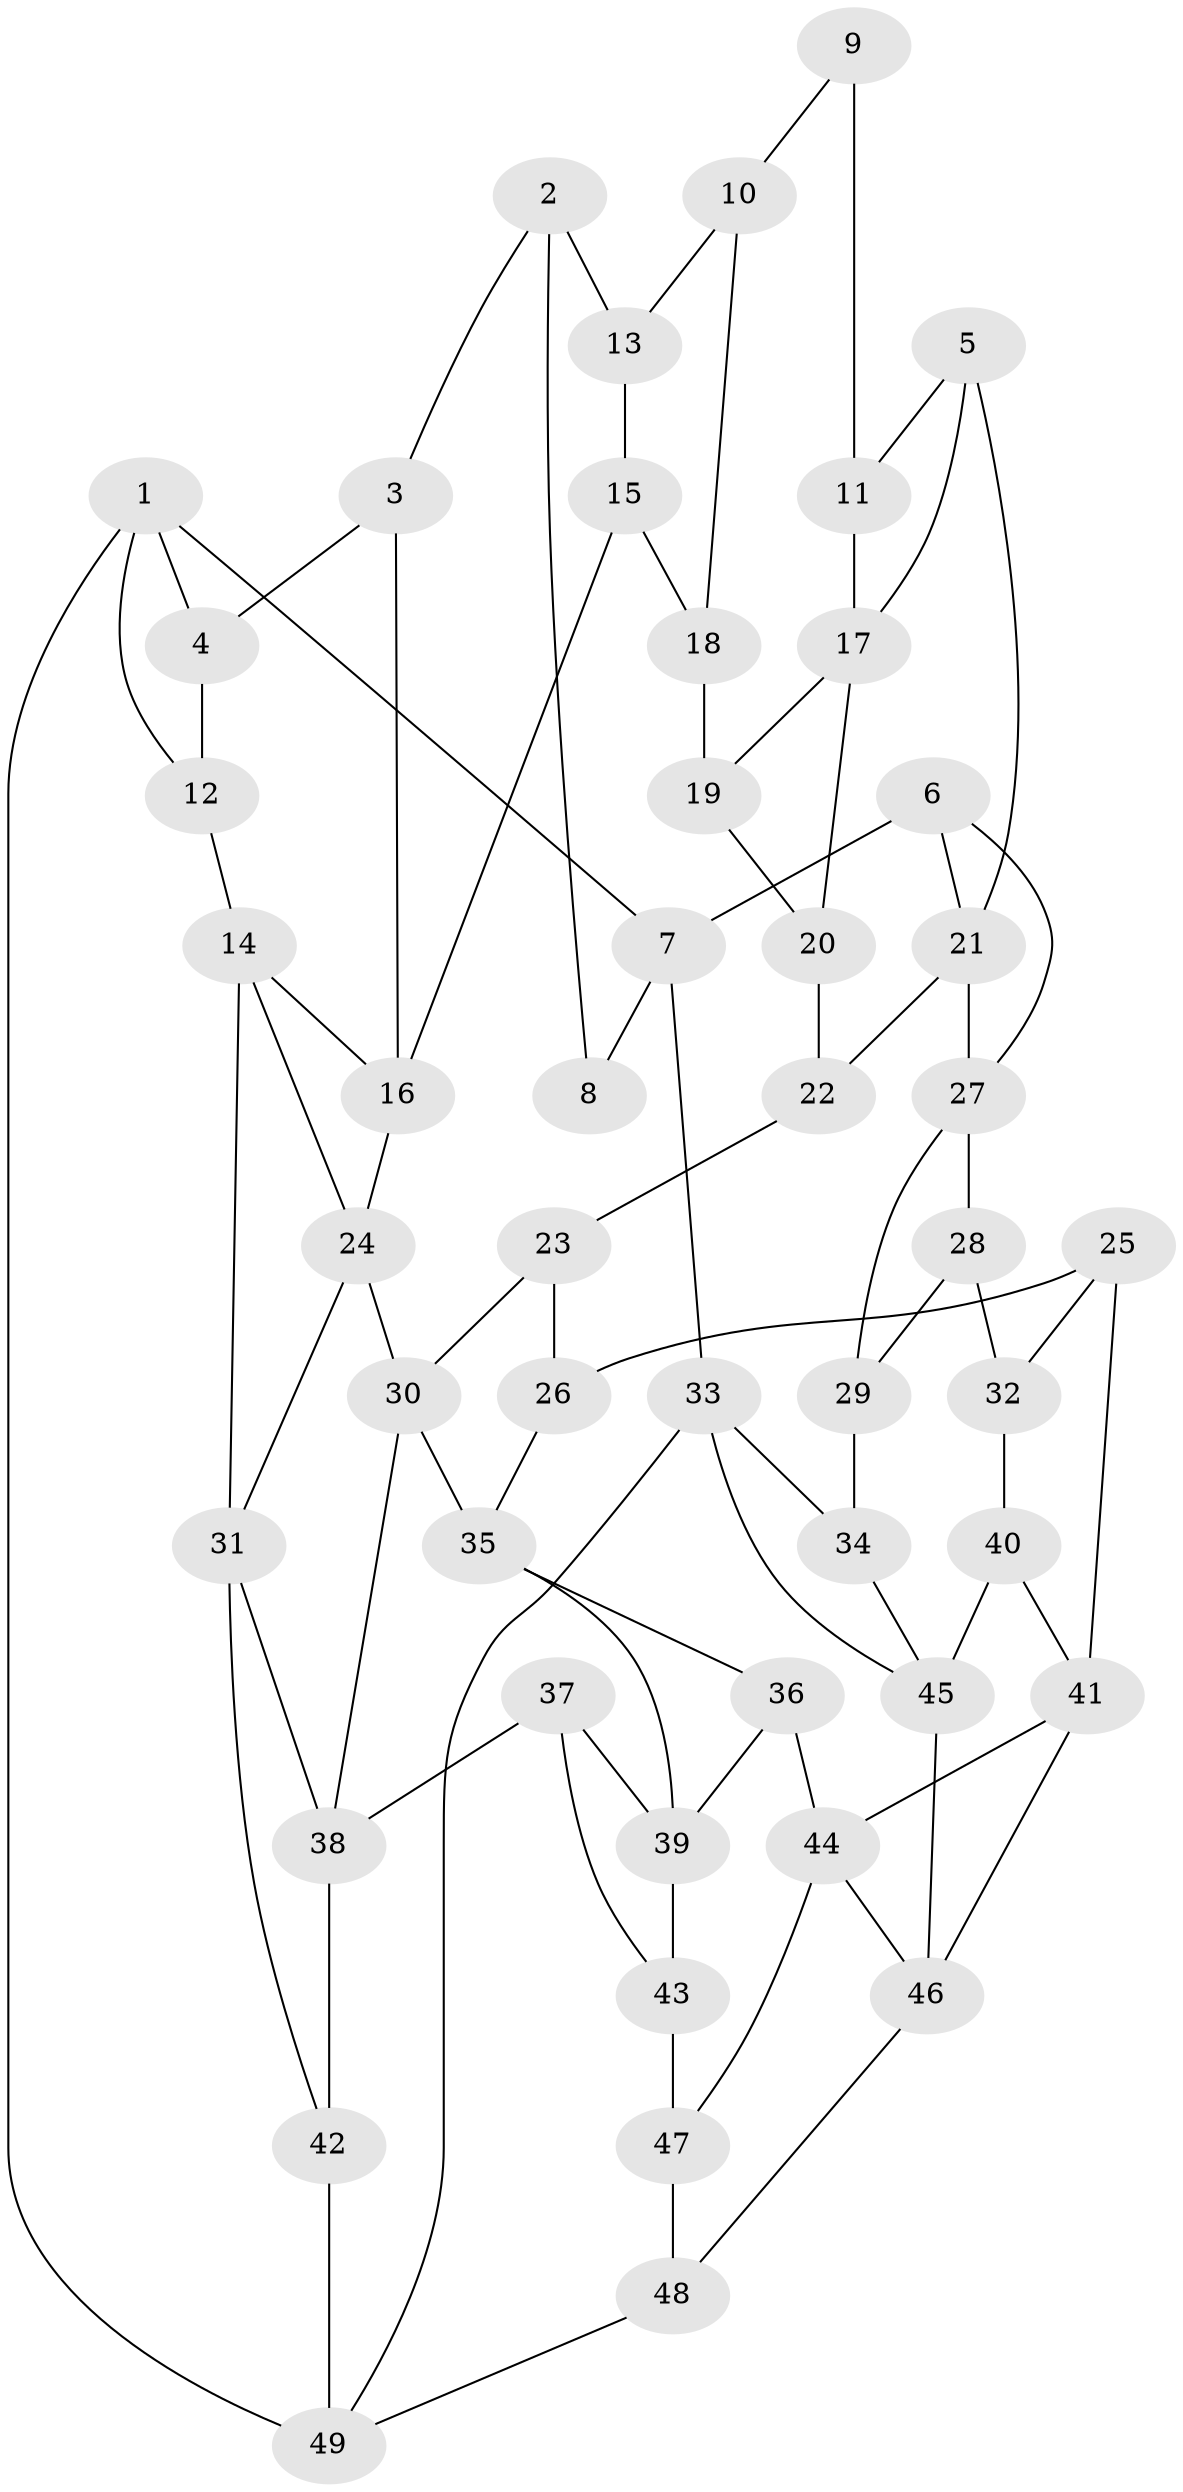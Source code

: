 // original degree distribution, {3: 0.037037037037037035, 5: 0.5308641975308642, 4: 0.2222222222222222, 6: 0.20987654320987653}
// Generated by graph-tools (version 1.1) at 2025/38/03/04/25 23:38:29]
// undirected, 49 vertices, 82 edges
graph export_dot {
  node [color=gray90,style=filled];
  1;
  2;
  3;
  4;
  5;
  6;
  7;
  8;
  9;
  10;
  11;
  12;
  13;
  14;
  15;
  16;
  17;
  18;
  19;
  20;
  21;
  22;
  23;
  24;
  25;
  26;
  27;
  28;
  29;
  30;
  31;
  32;
  33;
  34;
  35;
  36;
  37;
  38;
  39;
  40;
  41;
  42;
  43;
  44;
  45;
  46;
  47;
  48;
  49;
  1 -- 4 [weight=1.0];
  1 -- 7 [weight=1.0];
  1 -- 12 [weight=1.0];
  1 -- 49 [weight=1.0];
  2 -- 3 [weight=1.0];
  2 -- 8 [weight=1.0];
  2 -- 13 [weight=2.0];
  3 -- 4 [weight=1.0];
  3 -- 16 [weight=1.0];
  4 -- 12 [weight=1.0];
  5 -- 11 [weight=1.0];
  5 -- 17 [weight=1.0];
  5 -- 21 [weight=1.0];
  6 -- 7 [weight=1.0];
  6 -- 21 [weight=1.0];
  6 -- 27 [weight=1.0];
  7 -- 8 [weight=2.0];
  7 -- 33 [weight=1.0];
  9 -- 10 [weight=1.0];
  9 -- 11 [weight=2.0];
  10 -- 13 [weight=1.0];
  10 -- 18 [weight=1.0];
  11 -- 17 [weight=1.0];
  12 -- 14 [weight=1.0];
  13 -- 15 [weight=1.0];
  14 -- 16 [weight=1.0];
  14 -- 24 [weight=1.0];
  14 -- 31 [weight=1.0];
  15 -- 16 [weight=1.0];
  15 -- 18 [weight=1.0];
  16 -- 24 [weight=1.0];
  17 -- 19 [weight=1.0];
  17 -- 20 [weight=1.0];
  18 -- 19 [weight=2.0];
  19 -- 20 [weight=1.0];
  20 -- 22 [weight=2.0];
  21 -- 22 [weight=1.0];
  21 -- 27 [weight=1.0];
  22 -- 23 [weight=1.0];
  23 -- 26 [weight=1.0];
  23 -- 30 [weight=1.0];
  24 -- 30 [weight=1.0];
  24 -- 31 [weight=1.0];
  25 -- 26 [weight=1.0];
  25 -- 32 [weight=1.0];
  25 -- 41 [weight=1.0];
  26 -- 35 [weight=1.0];
  27 -- 28 [weight=1.0];
  27 -- 29 [weight=1.0];
  28 -- 29 [weight=1.0];
  28 -- 32 [weight=2.0];
  29 -- 34 [weight=1.0];
  30 -- 35 [weight=1.0];
  30 -- 38 [weight=1.0];
  31 -- 38 [weight=1.0];
  31 -- 42 [weight=1.0];
  32 -- 40 [weight=1.0];
  33 -- 34 [weight=1.0];
  33 -- 45 [weight=1.0];
  33 -- 49 [weight=1.0];
  34 -- 45 [weight=1.0];
  35 -- 36 [weight=1.0];
  35 -- 39 [weight=1.0];
  36 -- 39 [weight=1.0];
  36 -- 44 [weight=1.0];
  37 -- 38 [weight=1.0];
  37 -- 39 [weight=1.0];
  37 -- 43 [weight=1.0];
  38 -- 42 [weight=1.0];
  39 -- 43 [weight=1.0];
  40 -- 41 [weight=1.0];
  40 -- 45 [weight=1.0];
  41 -- 44 [weight=1.0];
  41 -- 46 [weight=1.0];
  42 -- 49 [weight=2.0];
  43 -- 47 [weight=2.0];
  44 -- 46 [weight=1.0];
  44 -- 47 [weight=1.0];
  45 -- 46 [weight=1.0];
  46 -- 48 [weight=1.0];
  47 -- 48 [weight=1.0];
  48 -- 49 [weight=1.0];
}
